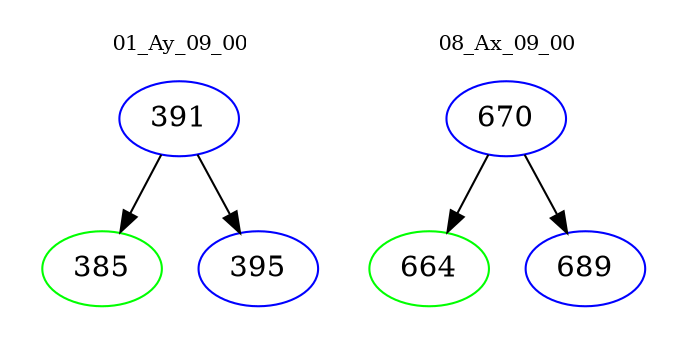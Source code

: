 digraph{
subgraph cluster_0 {
color = white
label = "01_Ay_09_00";
fontsize=10;
T0_391 [label="391", color="blue"]
T0_391 -> T0_385 [color="black"]
T0_385 [label="385", color="green"]
T0_391 -> T0_395 [color="black"]
T0_395 [label="395", color="blue"]
}
subgraph cluster_1 {
color = white
label = "08_Ax_09_00";
fontsize=10;
T1_670 [label="670", color="blue"]
T1_670 -> T1_664 [color="black"]
T1_664 [label="664", color="green"]
T1_670 -> T1_689 [color="black"]
T1_689 [label="689", color="blue"]
}
}
